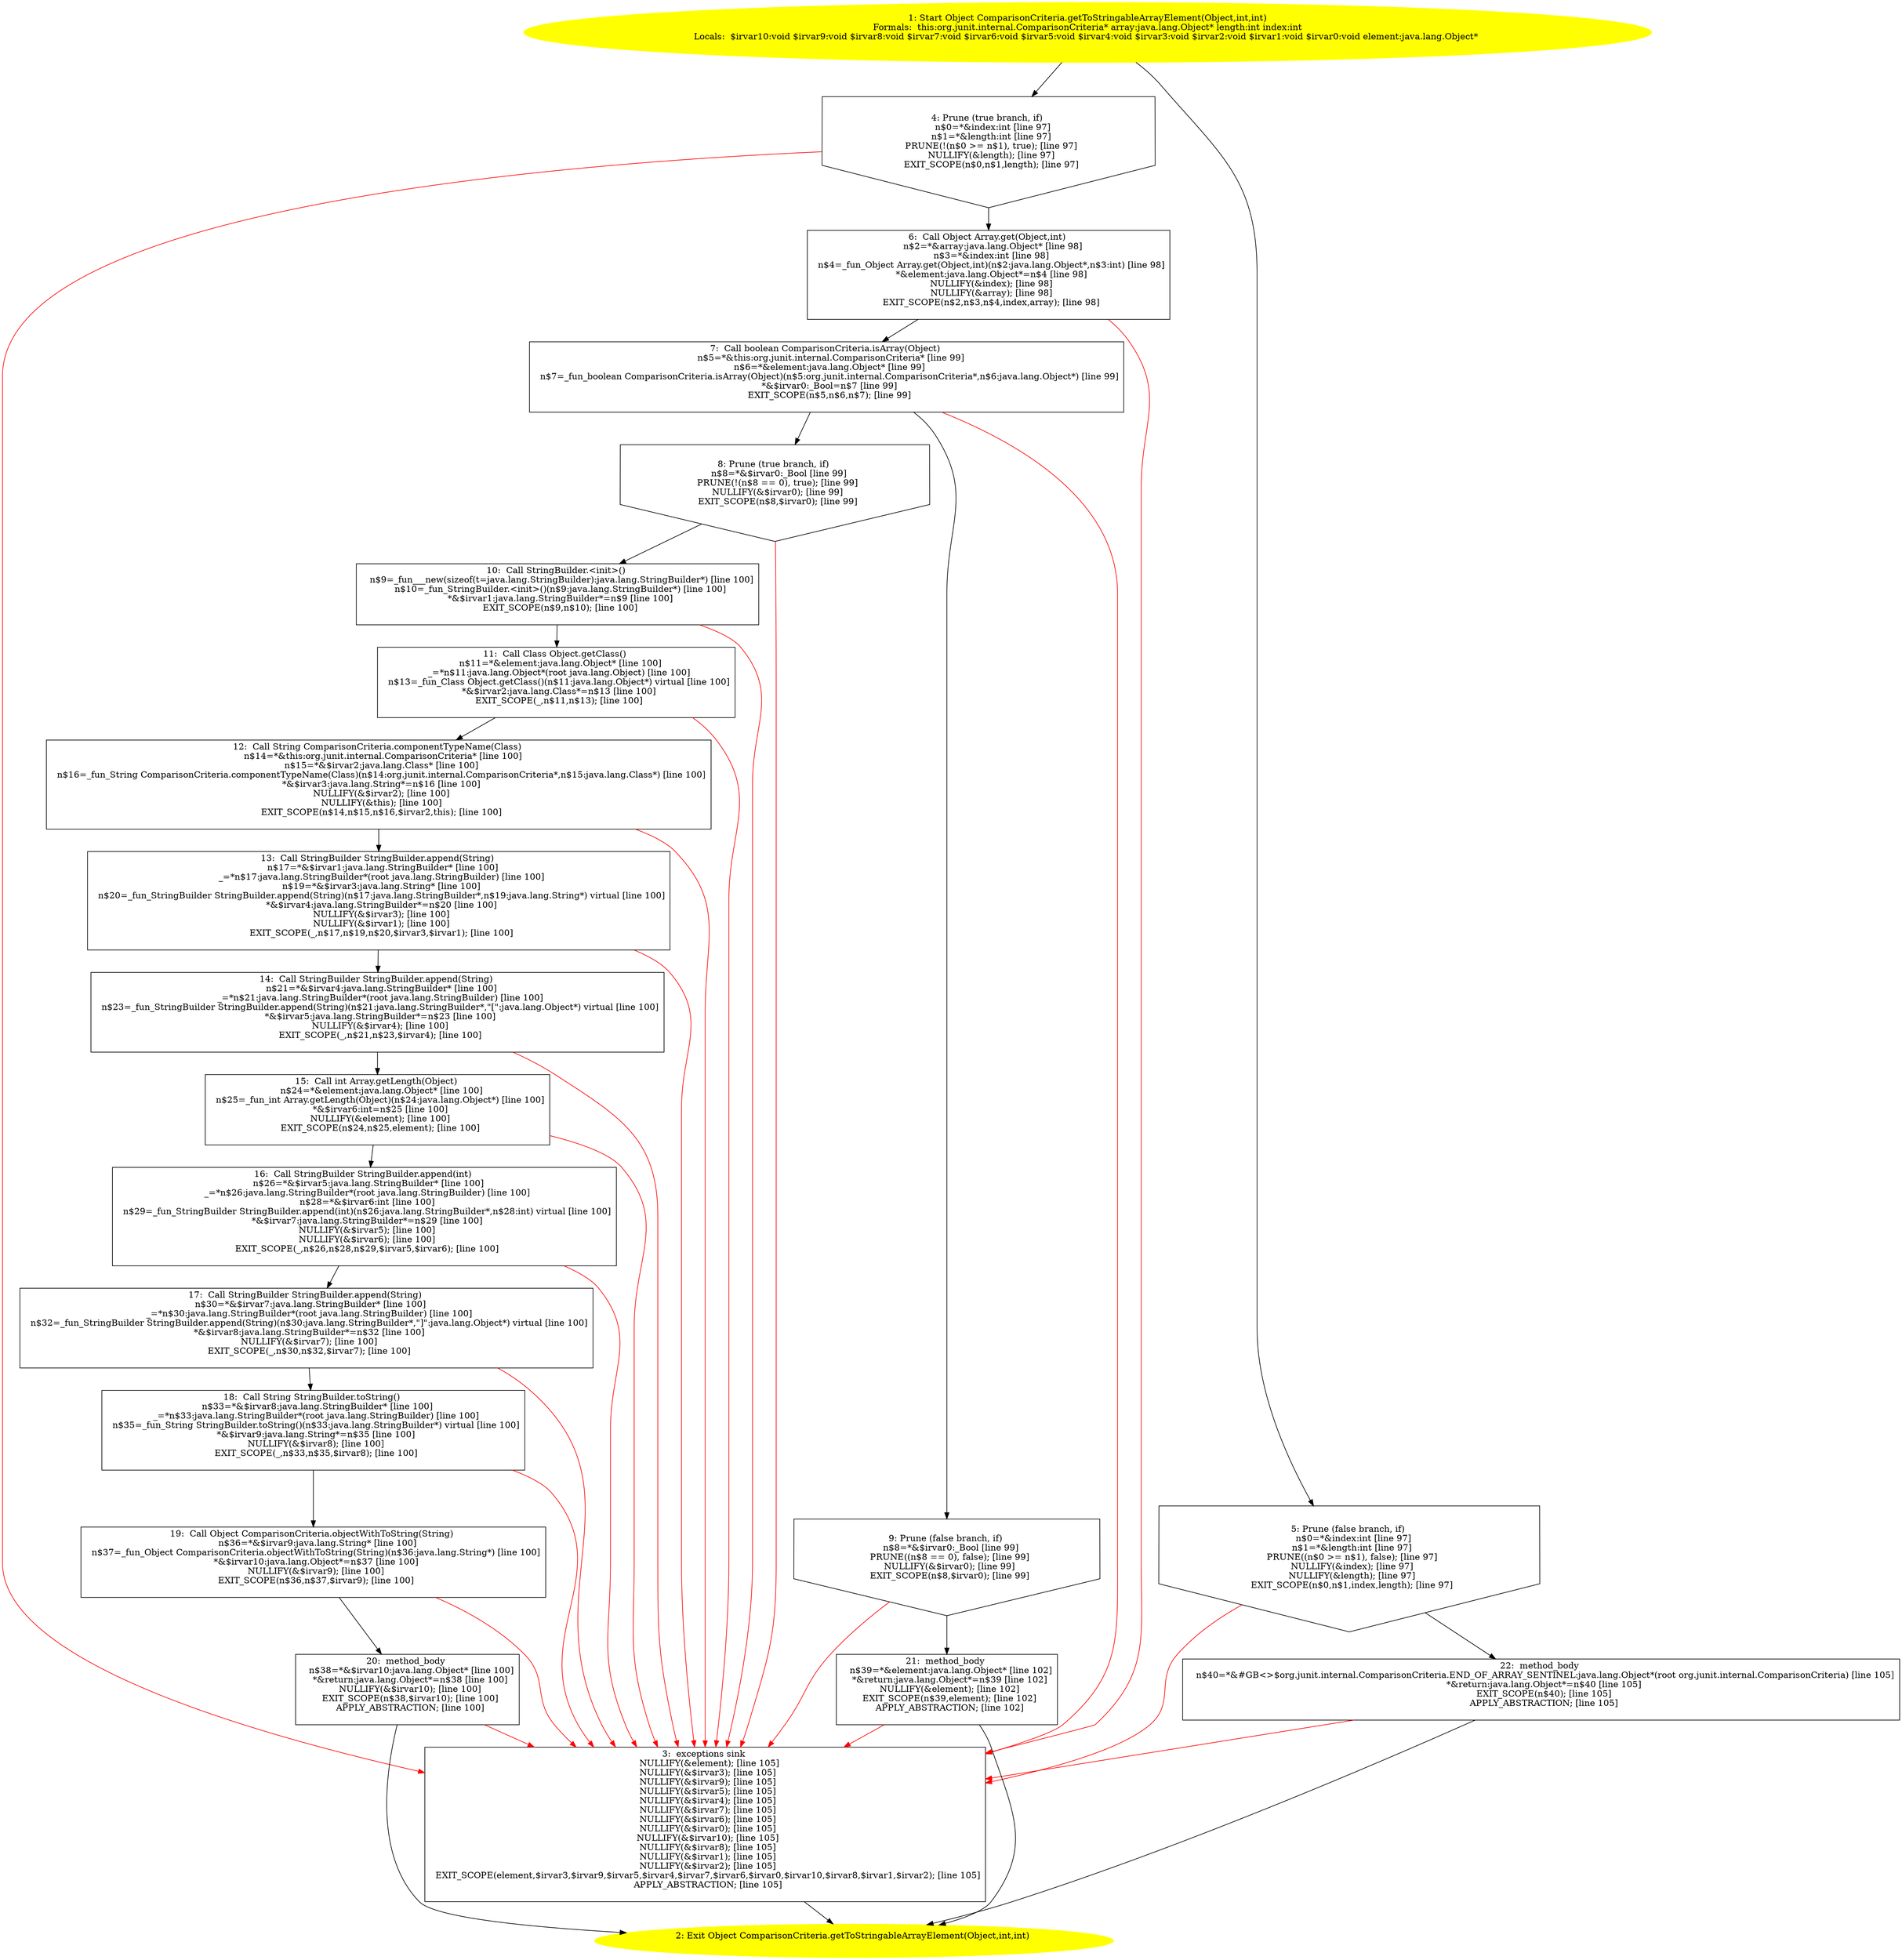 /* @generated */
digraph cfg {
"org.junit.internal.ComparisonCriteria.getToStringableArrayElement(java.lang.Object,int,int):java.lan.8edcb44b5bbb31a18e59b5386ae0b3ae_1" [label="1: Start Object ComparisonCriteria.getToStringableArrayElement(Object,int,int)\nFormals:  this:org.junit.internal.ComparisonCriteria* array:java.lang.Object* length:int index:int\nLocals:  $irvar10:void $irvar9:void $irvar8:void $irvar7:void $irvar6:void $irvar5:void $irvar4:void $irvar3:void $irvar2:void $irvar1:void $irvar0:void element:java.lang.Object* \n  " color=yellow style=filled]
	

	 "org.junit.internal.ComparisonCriteria.getToStringableArrayElement(java.lang.Object,int,int):java.lan.8edcb44b5bbb31a18e59b5386ae0b3ae_1" -> "org.junit.internal.ComparisonCriteria.getToStringableArrayElement(java.lang.Object,int,int):java.lan.8edcb44b5bbb31a18e59b5386ae0b3ae_4" ;
	 "org.junit.internal.ComparisonCriteria.getToStringableArrayElement(java.lang.Object,int,int):java.lan.8edcb44b5bbb31a18e59b5386ae0b3ae_1" -> "org.junit.internal.ComparisonCriteria.getToStringableArrayElement(java.lang.Object,int,int):java.lan.8edcb44b5bbb31a18e59b5386ae0b3ae_5" ;
"org.junit.internal.ComparisonCriteria.getToStringableArrayElement(java.lang.Object,int,int):java.lan.8edcb44b5bbb31a18e59b5386ae0b3ae_2" [label="2: Exit Object ComparisonCriteria.getToStringableArrayElement(Object,int,int) \n  " color=yellow style=filled]
	

"org.junit.internal.ComparisonCriteria.getToStringableArrayElement(java.lang.Object,int,int):java.lan.8edcb44b5bbb31a18e59b5386ae0b3ae_3" [label="3:  exceptions sink \n   NULLIFY(&element); [line 105]\n  NULLIFY(&$irvar3); [line 105]\n  NULLIFY(&$irvar9); [line 105]\n  NULLIFY(&$irvar5); [line 105]\n  NULLIFY(&$irvar4); [line 105]\n  NULLIFY(&$irvar7); [line 105]\n  NULLIFY(&$irvar6); [line 105]\n  NULLIFY(&$irvar0); [line 105]\n  NULLIFY(&$irvar10); [line 105]\n  NULLIFY(&$irvar8); [line 105]\n  NULLIFY(&$irvar1); [line 105]\n  NULLIFY(&$irvar2); [line 105]\n  EXIT_SCOPE(element,$irvar3,$irvar9,$irvar5,$irvar4,$irvar7,$irvar6,$irvar0,$irvar10,$irvar8,$irvar1,$irvar2); [line 105]\n  APPLY_ABSTRACTION; [line 105]\n " shape="box"]
	

	 "org.junit.internal.ComparisonCriteria.getToStringableArrayElement(java.lang.Object,int,int):java.lan.8edcb44b5bbb31a18e59b5386ae0b3ae_3" -> "org.junit.internal.ComparisonCriteria.getToStringableArrayElement(java.lang.Object,int,int):java.lan.8edcb44b5bbb31a18e59b5386ae0b3ae_2" ;
"org.junit.internal.ComparisonCriteria.getToStringableArrayElement(java.lang.Object,int,int):java.lan.8edcb44b5bbb31a18e59b5386ae0b3ae_4" [label="4: Prune (true branch, if) \n   n$0=*&index:int [line 97]\n  n$1=*&length:int [line 97]\n  PRUNE(!(n$0 >= n$1), true); [line 97]\n  NULLIFY(&length); [line 97]\n  EXIT_SCOPE(n$0,n$1,length); [line 97]\n " shape="invhouse"]
	

	 "org.junit.internal.ComparisonCriteria.getToStringableArrayElement(java.lang.Object,int,int):java.lan.8edcb44b5bbb31a18e59b5386ae0b3ae_4" -> "org.junit.internal.ComparisonCriteria.getToStringableArrayElement(java.lang.Object,int,int):java.lan.8edcb44b5bbb31a18e59b5386ae0b3ae_6" ;
	 "org.junit.internal.ComparisonCriteria.getToStringableArrayElement(java.lang.Object,int,int):java.lan.8edcb44b5bbb31a18e59b5386ae0b3ae_4" -> "org.junit.internal.ComparisonCriteria.getToStringableArrayElement(java.lang.Object,int,int):java.lan.8edcb44b5bbb31a18e59b5386ae0b3ae_3" [color="red" ];
"org.junit.internal.ComparisonCriteria.getToStringableArrayElement(java.lang.Object,int,int):java.lan.8edcb44b5bbb31a18e59b5386ae0b3ae_5" [label="5: Prune (false branch, if) \n   n$0=*&index:int [line 97]\n  n$1=*&length:int [line 97]\n  PRUNE((n$0 >= n$1), false); [line 97]\n  NULLIFY(&index); [line 97]\n  NULLIFY(&length); [line 97]\n  EXIT_SCOPE(n$0,n$1,index,length); [line 97]\n " shape="invhouse"]
	

	 "org.junit.internal.ComparisonCriteria.getToStringableArrayElement(java.lang.Object,int,int):java.lan.8edcb44b5bbb31a18e59b5386ae0b3ae_5" -> "org.junit.internal.ComparisonCriteria.getToStringableArrayElement(java.lang.Object,int,int):java.lan.8edcb44b5bbb31a18e59b5386ae0b3ae_22" ;
	 "org.junit.internal.ComparisonCriteria.getToStringableArrayElement(java.lang.Object,int,int):java.lan.8edcb44b5bbb31a18e59b5386ae0b3ae_5" -> "org.junit.internal.ComparisonCriteria.getToStringableArrayElement(java.lang.Object,int,int):java.lan.8edcb44b5bbb31a18e59b5386ae0b3ae_3" [color="red" ];
"org.junit.internal.ComparisonCriteria.getToStringableArrayElement(java.lang.Object,int,int):java.lan.8edcb44b5bbb31a18e59b5386ae0b3ae_6" [label="6:  Call Object Array.get(Object,int) \n   n$2=*&array:java.lang.Object* [line 98]\n  n$3=*&index:int [line 98]\n  n$4=_fun_Object Array.get(Object,int)(n$2:java.lang.Object*,n$3:int) [line 98]\n  *&element:java.lang.Object*=n$4 [line 98]\n  NULLIFY(&index); [line 98]\n  NULLIFY(&array); [line 98]\n  EXIT_SCOPE(n$2,n$3,n$4,index,array); [line 98]\n " shape="box"]
	

	 "org.junit.internal.ComparisonCriteria.getToStringableArrayElement(java.lang.Object,int,int):java.lan.8edcb44b5bbb31a18e59b5386ae0b3ae_6" -> "org.junit.internal.ComparisonCriteria.getToStringableArrayElement(java.lang.Object,int,int):java.lan.8edcb44b5bbb31a18e59b5386ae0b3ae_7" ;
	 "org.junit.internal.ComparisonCriteria.getToStringableArrayElement(java.lang.Object,int,int):java.lan.8edcb44b5bbb31a18e59b5386ae0b3ae_6" -> "org.junit.internal.ComparisonCriteria.getToStringableArrayElement(java.lang.Object,int,int):java.lan.8edcb44b5bbb31a18e59b5386ae0b3ae_3" [color="red" ];
"org.junit.internal.ComparisonCriteria.getToStringableArrayElement(java.lang.Object,int,int):java.lan.8edcb44b5bbb31a18e59b5386ae0b3ae_7" [label="7:  Call boolean ComparisonCriteria.isArray(Object) \n   n$5=*&this:org.junit.internal.ComparisonCriteria* [line 99]\n  n$6=*&element:java.lang.Object* [line 99]\n  n$7=_fun_boolean ComparisonCriteria.isArray(Object)(n$5:org.junit.internal.ComparisonCriteria*,n$6:java.lang.Object*) [line 99]\n  *&$irvar0:_Bool=n$7 [line 99]\n  EXIT_SCOPE(n$5,n$6,n$7); [line 99]\n " shape="box"]
	

	 "org.junit.internal.ComparisonCriteria.getToStringableArrayElement(java.lang.Object,int,int):java.lan.8edcb44b5bbb31a18e59b5386ae0b3ae_7" -> "org.junit.internal.ComparisonCriteria.getToStringableArrayElement(java.lang.Object,int,int):java.lan.8edcb44b5bbb31a18e59b5386ae0b3ae_8" ;
	 "org.junit.internal.ComparisonCriteria.getToStringableArrayElement(java.lang.Object,int,int):java.lan.8edcb44b5bbb31a18e59b5386ae0b3ae_7" -> "org.junit.internal.ComparisonCriteria.getToStringableArrayElement(java.lang.Object,int,int):java.lan.8edcb44b5bbb31a18e59b5386ae0b3ae_9" ;
	 "org.junit.internal.ComparisonCriteria.getToStringableArrayElement(java.lang.Object,int,int):java.lan.8edcb44b5bbb31a18e59b5386ae0b3ae_7" -> "org.junit.internal.ComparisonCriteria.getToStringableArrayElement(java.lang.Object,int,int):java.lan.8edcb44b5bbb31a18e59b5386ae0b3ae_3" [color="red" ];
"org.junit.internal.ComparisonCriteria.getToStringableArrayElement(java.lang.Object,int,int):java.lan.8edcb44b5bbb31a18e59b5386ae0b3ae_8" [label="8: Prune (true branch, if) \n   n$8=*&$irvar0:_Bool [line 99]\n  PRUNE(!(n$8 == 0), true); [line 99]\n  NULLIFY(&$irvar0); [line 99]\n  EXIT_SCOPE(n$8,$irvar0); [line 99]\n " shape="invhouse"]
	

	 "org.junit.internal.ComparisonCriteria.getToStringableArrayElement(java.lang.Object,int,int):java.lan.8edcb44b5bbb31a18e59b5386ae0b3ae_8" -> "org.junit.internal.ComparisonCriteria.getToStringableArrayElement(java.lang.Object,int,int):java.lan.8edcb44b5bbb31a18e59b5386ae0b3ae_10" ;
	 "org.junit.internal.ComparisonCriteria.getToStringableArrayElement(java.lang.Object,int,int):java.lan.8edcb44b5bbb31a18e59b5386ae0b3ae_8" -> "org.junit.internal.ComparisonCriteria.getToStringableArrayElement(java.lang.Object,int,int):java.lan.8edcb44b5bbb31a18e59b5386ae0b3ae_3" [color="red" ];
"org.junit.internal.ComparisonCriteria.getToStringableArrayElement(java.lang.Object,int,int):java.lan.8edcb44b5bbb31a18e59b5386ae0b3ae_9" [label="9: Prune (false branch, if) \n   n$8=*&$irvar0:_Bool [line 99]\n  PRUNE((n$8 == 0), false); [line 99]\n  NULLIFY(&$irvar0); [line 99]\n  EXIT_SCOPE(n$8,$irvar0); [line 99]\n " shape="invhouse"]
	

	 "org.junit.internal.ComparisonCriteria.getToStringableArrayElement(java.lang.Object,int,int):java.lan.8edcb44b5bbb31a18e59b5386ae0b3ae_9" -> "org.junit.internal.ComparisonCriteria.getToStringableArrayElement(java.lang.Object,int,int):java.lan.8edcb44b5bbb31a18e59b5386ae0b3ae_21" ;
	 "org.junit.internal.ComparisonCriteria.getToStringableArrayElement(java.lang.Object,int,int):java.lan.8edcb44b5bbb31a18e59b5386ae0b3ae_9" -> "org.junit.internal.ComparisonCriteria.getToStringableArrayElement(java.lang.Object,int,int):java.lan.8edcb44b5bbb31a18e59b5386ae0b3ae_3" [color="red" ];
"org.junit.internal.ComparisonCriteria.getToStringableArrayElement(java.lang.Object,int,int):java.lan.8edcb44b5bbb31a18e59b5386ae0b3ae_10" [label="10:  Call StringBuilder.<init>() \n   n$9=_fun___new(sizeof(t=java.lang.StringBuilder):java.lang.StringBuilder*) [line 100]\n  n$10=_fun_StringBuilder.<init>()(n$9:java.lang.StringBuilder*) [line 100]\n  *&$irvar1:java.lang.StringBuilder*=n$9 [line 100]\n  EXIT_SCOPE(n$9,n$10); [line 100]\n " shape="box"]
	

	 "org.junit.internal.ComparisonCriteria.getToStringableArrayElement(java.lang.Object,int,int):java.lan.8edcb44b5bbb31a18e59b5386ae0b3ae_10" -> "org.junit.internal.ComparisonCriteria.getToStringableArrayElement(java.lang.Object,int,int):java.lan.8edcb44b5bbb31a18e59b5386ae0b3ae_11" ;
	 "org.junit.internal.ComparisonCriteria.getToStringableArrayElement(java.lang.Object,int,int):java.lan.8edcb44b5bbb31a18e59b5386ae0b3ae_10" -> "org.junit.internal.ComparisonCriteria.getToStringableArrayElement(java.lang.Object,int,int):java.lan.8edcb44b5bbb31a18e59b5386ae0b3ae_3" [color="red" ];
"org.junit.internal.ComparisonCriteria.getToStringableArrayElement(java.lang.Object,int,int):java.lan.8edcb44b5bbb31a18e59b5386ae0b3ae_11" [label="11:  Call Class Object.getClass() \n   n$11=*&element:java.lang.Object* [line 100]\n  _=*n$11:java.lang.Object*(root java.lang.Object) [line 100]\n  n$13=_fun_Class Object.getClass()(n$11:java.lang.Object*) virtual [line 100]\n  *&$irvar2:java.lang.Class*=n$13 [line 100]\n  EXIT_SCOPE(_,n$11,n$13); [line 100]\n " shape="box"]
	

	 "org.junit.internal.ComparisonCriteria.getToStringableArrayElement(java.lang.Object,int,int):java.lan.8edcb44b5bbb31a18e59b5386ae0b3ae_11" -> "org.junit.internal.ComparisonCriteria.getToStringableArrayElement(java.lang.Object,int,int):java.lan.8edcb44b5bbb31a18e59b5386ae0b3ae_12" ;
	 "org.junit.internal.ComparisonCriteria.getToStringableArrayElement(java.lang.Object,int,int):java.lan.8edcb44b5bbb31a18e59b5386ae0b3ae_11" -> "org.junit.internal.ComparisonCriteria.getToStringableArrayElement(java.lang.Object,int,int):java.lan.8edcb44b5bbb31a18e59b5386ae0b3ae_3" [color="red" ];
"org.junit.internal.ComparisonCriteria.getToStringableArrayElement(java.lang.Object,int,int):java.lan.8edcb44b5bbb31a18e59b5386ae0b3ae_12" [label="12:  Call String ComparisonCriteria.componentTypeName(Class) \n   n$14=*&this:org.junit.internal.ComparisonCriteria* [line 100]\n  n$15=*&$irvar2:java.lang.Class* [line 100]\n  n$16=_fun_String ComparisonCriteria.componentTypeName(Class)(n$14:org.junit.internal.ComparisonCriteria*,n$15:java.lang.Class*) [line 100]\n  *&$irvar3:java.lang.String*=n$16 [line 100]\n  NULLIFY(&$irvar2); [line 100]\n  NULLIFY(&this); [line 100]\n  EXIT_SCOPE(n$14,n$15,n$16,$irvar2,this); [line 100]\n " shape="box"]
	

	 "org.junit.internal.ComparisonCriteria.getToStringableArrayElement(java.lang.Object,int,int):java.lan.8edcb44b5bbb31a18e59b5386ae0b3ae_12" -> "org.junit.internal.ComparisonCriteria.getToStringableArrayElement(java.lang.Object,int,int):java.lan.8edcb44b5bbb31a18e59b5386ae0b3ae_13" ;
	 "org.junit.internal.ComparisonCriteria.getToStringableArrayElement(java.lang.Object,int,int):java.lan.8edcb44b5bbb31a18e59b5386ae0b3ae_12" -> "org.junit.internal.ComparisonCriteria.getToStringableArrayElement(java.lang.Object,int,int):java.lan.8edcb44b5bbb31a18e59b5386ae0b3ae_3" [color="red" ];
"org.junit.internal.ComparisonCriteria.getToStringableArrayElement(java.lang.Object,int,int):java.lan.8edcb44b5bbb31a18e59b5386ae0b3ae_13" [label="13:  Call StringBuilder StringBuilder.append(String) \n   n$17=*&$irvar1:java.lang.StringBuilder* [line 100]\n  _=*n$17:java.lang.StringBuilder*(root java.lang.StringBuilder) [line 100]\n  n$19=*&$irvar3:java.lang.String* [line 100]\n  n$20=_fun_StringBuilder StringBuilder.append(String)(n$17:java.lang.StringBuilder*,n$19:java.lang.String*) virtual [line 100]\n  *&$irvar4:java.lang.StringBuilder*=n$20 [line 100]\n  NULLIFY(&$irvar3); [line 100]\n  NULLIFY(&$irvar1); [line 100]\n  EXIT_SCOPE(_,n$17,n$19,n$20,$irvar3,$irvar1); [line 100]\n " shape="box"]
	

	 "org.junit.internal.ComparisonCriteria.getToStringableArrayElement(java.lang.Object,int,int):java.lan.8edcb44b5bbb31a18e59b5386ae0b3ae_13" -> "org.junit.internal.ComparisonCriteria.getToStringableArrayElement(java.lang.Object,int,int):java.lan.8edcb44b5bbb31a18e59b5386ae0b3ae_14" ;
	 "org.junit.internal.ComparisonCriteria.getToStringableArrayElement(java.lang.Object,int,int):java.lan.8edcb44b5bbb31a18e59b5386ae0b3ae_13" -> "org.junit.internal.ComparisonCriteria.getToStringableArrayElement(java.lang.Object,int,int):java.lan.8edcb44b5bbb31a18e59b5386ae0b3ae_3" [color="red" ];
"org.junit.internal.ComparisonCriteria.getToStringableArrayElement(java.lang.Object,int,int):java.lan.8edcb44b5bbb31a18e59b5386ae0b3ae_14" [label="14:  Call StringBuilder StringBuilder.append(String) \n   n$21=*&$irvar4:java.lang.StringBuilder* [line 100]\n  _=*n$21:java.lang.StringBuilder*(root java.lang.StringBuilder) [line 100]\n  n$23=_fun_StringBuilder StringBuilder.append(String)(n$21:java.lang.StringBuilder*,\"[\":java.lang.Object*) virtual [line 100]\n  *&$irvar5:java.lang.StringBuilder*=n$23 [line 100]\n  NULLIFY(&$irvar4); [line 100]\n  EXIT_SCOPE(_,n$21,n$23,$irvar4); [line 100]\n " shape="box"]
	

	 "org.junit.internal.ComparisonCriteria.getToStringableArrayElement(java.lang.Object,int,int):java.lan.8edcb44b5bbb31a18e59b5386ae0b3ae_14" -> "org.junit.internal.ComparisonCriteria.getToStringableArrayElement(java.lang.Object,int,int):java.lan.8edcb44b5bbb31a18e59b5386ae0b3ae_15" ;
	 "org.junit.internal.ComparisonCriteria.getToStringableArrayElement(java.lang.Object,int,int):java.lan.8edcb44b5bbb31a18e59b5386ae0b3ae_14" -> "org.junit.internal.ComparisonCriteria.getToStringableArrayElement(java.lang.Object,int,int):java.lan.8edcb44b5bbb31a18e59b5386ae0b3ae_3" [color="red" ];
"org.junit.internal.ComparisonCriteria.getToStringableArrayElement(java.lang.Object,int,int):java.lan.8edcb44b5bbb31a18e59b5386ae0b3ae_15" [label="15:  Call int Array.getLength(Object) \n   n$24=*&element:java.lang.Object* [line 100]\n  n$25=_fun_int Array.getLength(Object)(n$24:java.lang.Object*) [line 100]\n  *&$irvar6:int=n$25 [line 100]\n  NULLIFY(&element); [line 100]\n  EXIT_SCOPE(n$24,n$25,element); [line 100]\n " shape="box"]
	

	 "org.junit.internal.ComparisonCriteria.getToStringableArrayElement(java.lang.Object,int,int):java.lan.8edcb44b5bbb31a18e59b5386ae0b3ae_15" -> "org.junit.internal.ComparisonCriteria.getToStringableArrayElement(java.lang.Object,int,int):java.lan.8edcb44b5bbb31a18e59b5386ae0b3ae_16" ;
	 "org.junit.internal.ComparisonCriteria.getToStringableArrayElement(java.lang.Object,int,int):java.lan.8edcb44b5bbb31a18e59b5386ae0b3ae_15" -> "org.junit.internal.ComparisonCriteria.getToStringableArrayElement(java.lang.Object,int,int):java.lan.8edcb44b5bbb31a18e59b5386ae0b3ae_3" [color="red" ];
"org.junit.internal.ComparisonCriteria.getToStringableArrayElement(java.lang.Object,int,int):java.lan.8edcb44b5bbb31a18e59b5386ae0b3ae_16" [label="16:  Call StringBuilder StringBuilder.append(int) \n   n$26=*&$irvar5:java.lang.StringBuilder* [line 100]\n  _=*n$26:java.lang.StringBuilder*(root java.lang.StringBuilder) [line 100]\n  n$28=*&$irvar6:int [line 100]\n  n$29=_fun_StringBuilder StringBuilder.append(int)(n$26:java.lang.StringBuilder*,n$28:int) virtual [line 100]\n  *&$irvar7:java.lang.StringBuilder*=n$29 [line 100]\n  NULLIFY(&$irvar5); [line 100]\n  NULLIFY(&$irvar6); [line 100]\n  EXIT_SCOPE(_,n$26,n$28,n$29,$irvar5,$irvar6); [line 100]\n " shape="box"]
	

	 "org.junit.internal.ComparisonCriteria.getToStringableArrayElement(java.lang.Object,int,int):java.lan.8edcb44b5bbb31a18e59b5386ae0b3ae_16" -> "org.junit.internal.ComparisonCriteria.getToStringableArrayElement(java.lang.Object,int,int):java.lan.8edcb44b5bbb31a18e59b5386ae0b3ae_17" ;
	 "org.junit.internal.ComparisonCriteria.getToStringableArrayElement(java.lang.Object,int,int):java.lan.8edcb44b5bbb31a18e59b5386ae0b3ae_16" -> "org.junit.internal.ComparisonCriteria.getToStringableArrayElement(java.lang.Object,int,int):java.lan.8edcb44b5bbb31a18e59b5386ae0b3ae_3" [color="red" ];
"org.junit.internal.ComparisonCriteria.getToStringableArrayElement(java.lang.Object,int,int):java.lan.8edcb44b5bbb31a18e59b5386ae0b3ae_17" [label="17:  Call StringBuilder StringBuilder.append(String) \n   n$30=*&$irvar7:java.lang.StringBuilder* [line 100]\n  _=*n$30:java.lang.StringBuilder*(root java.lang.StringBuilder) [line 100]\n  n$32=_fun_StringBuilder StringBuilder.append(String)(n$30:java.lang.StringBuilder*,\"]\":java.lang.Object*) virtual [line 100]\n  *&$irvar8:java.lang.StringBuilder*=n$32 [line 100]\n  NULLIFY(&$irvar7); [line 100]\n  EXIT_SCOPE(_,n$30,n$32,$irvar7); [line 100]\n " shape="box"]
	

	 "org.junit.internal.ComparisonCriteria.getToStringableArrayElement(java.lang.Object,int,int):java.lan.8edcb44b5bbb31a18e59b5386ae0b3ae_17" -> "org.junit.internal.ComparisonCriteria.getToStringableArrayElement(java.lang.Object,int,int):java.lan.8edcb44b5bbb31a18e59b5386ae0b3ae_18" ;
	 "org.junit.internal.ComparisonCriteria.getToStringableArrayElement(java.lang.Object,int,int):java.lan.8edcb44b5bbb31a18e59b5386ae0b3ae_17" -> "org.junit.internal.ComparisonCriteria.getToStringableArrayElement(java.lang.Object,int,int):java.lan.8edcb44b5bbb31a18e59b5386ae0b3ae_3" [color="red" ];
"org.junit.internal.ComparisonCriteria.getToStringableArrayElement(java.lang.Object,int,int):java.lan.8edcb44b5bbb31a18e59b5386ae0b3ae_18" [label="18:  Call String StringBuilder.toString() \n   n$33=*&$irvar8:java.lang.StringBuilder* [line 100]\n  _=*n$33:java.lang.StringBuilder*(root java.lang.StringBuilder) [line 100]\n  n$35=_fun_String StringBuilder.toString()(n$33:java.lang.StringBuilder*) virtual [line 100]\n  *&$irvar9:java.lang.String*=n$35 [line 100]\n  NULLIFY(&$irvar8); [line 100]\n  EXIT_SCOPE(_,n$33,n$35,$irvar8); [line 100]\n " shape="box"]
	

	 "org.junit.internal.ComparisonCriteria.getToStringableArrayElement(java.lang.Object,int,int):java.lan.8edcb44b5bbb31a18e59b5386ae0b3ae_18" -> "org.junit.internal.ComparisonCriteria.getToStringableArrayElement(java.lang.Object,int,int):java.lan.8edcb44b5bbb31a18e59b5386ae0b3ae_19" ;
	 "org.junit.internal.ComparisonCriteria.getToStringableArrayElement(java.lang.Object,int,int):java.lan.8edcb44b5bbb31a18e59b5386ae0b3ae_18" -> "org.junit.internal.ComparisonCriteria.getToStringableArrayElement(java.lang.Object,int,int):java.lan.8edcb44b5bbb31a18e59b5386ae0b3ae_3" [color="red" ];
"org.junit.internal.ComparisonCriteria.getToStringableArrayElement(java.lang.Object,int,int):java.lan.8edcb44b5bbb31a18e59b5386ae0b3ae_19" [label="19:  Call Object ComparisonCriteria.objectWithToString(String) \n   n$36=*&$irvar9:java.lang.String* [line 100]\n  n$37=_fun_Object ComparisonCriteria.objectWithToString(String)(n$36:java.lang.String*) [line 100]\n  *&$irvar10:java.lang.Object*=n$37 [line 100]\n  NULLIFY(&$irvar9); [line 100]\n  EXIT_SCOPE(n$36,n$37,$irvar9); [line 100]\n " shape="box"]
	

	 "org.junit.internal.ComparisonCriteria.getToStringableArrayElement(java.lang.Object,int,int):java.lan.8edcb44b5bbb31a18e59b5386ae0b3ae_19" -> "org.junit.internal.ComparisonCriteria.getToStringableArrayElement(java.lang.Object,int,int):java.lan.8edcb44b5bbb31a18e59b5386ae0b3ae_20" ;
	 "org.junit.internal.ComparisonCriteria.getToStringableArrayElement(java.lang.Object,int,int):java.lan.8edcb44b5bbb31a18e59b5386ae0b3ae_19" -> "org.junit.internal.ComparisonCriteria.getToStringableArrayElement(java.lang.Object,int,int):java.lan.8edcb44b5bbb31a18e59b5386ae0b3ae_3" [color="red" ];
"org.junit.internal.ComparisonCriteria.getToStringableArrayElement(java.lang.Object,int,int):java.lan.8edcb44b5bbb31a18e59b5386ae0b3ae_20" [label="20:  method_body \n   n$38=*&$irvar10:java.lang.Object* [line 100]\n  *&return:java.lang.Object*=n$38 [line 100]\n  NULLIFY(&$irvar10); [line 100]\n  EXIT_SCOPE(n$38,$irvar10); [line 100]\n  APPLY_ABSTRACTION; [line 100]\n " shape="box"]
	

	 "org.junit.internal.ComparisonCriteria.getToStringableArrayElement(java.lang.Object,int,int):java.lan.8edcb44b5bbb31a18e59b5386ae0b3ae_20" -> "org.junit.internal.ComparisonCriteria.getToStringableArrayElement(java.lang.Object,int,int):java.lan.8edcb44b5bbb31a18e59b5386ae0b3ae_2" ;
	 "org.junit.internal.ComparisonCriteria.getToStringableArrayElement(java.lang.Object,int,int):java.lan.8edcb44b5bbb31a18e59b5386ae0b3ae_20" -> "org.junit.internal.ComparisonCriteria.getToStringableArrayElement(java.lang.Object,int,int):java.lan.8edcb44b5bbb31a18e59b5386ae0b3ae_3" [color="red" ];
"org.junit.internal.ComparisonCriteria.getToStringableArrayElement(java.lang.Object,int,int):java.lan.8edcb44b5bbb31a18e59b5386ae0b3ae_21" [label="21:  method_body \n   n$39=*&element:java.lang.Object* [line 102]\n  *&return:java.lang.Object*=n$39 [line 102]\n  NULLIFY(&element); [line 102]\n  EXIT_SCOPE(n$39,element); [line 102]\n  APPLY_ABSTRACTION; [line 102]\n " shape="box"]
	

	 "org.junit.internal.ComparisonCriteria.getToStringableArrayElement(java.lang.Object,int,int):java.lan.8edcb44b5bbb31a18e59b5386ae0b3ae_21" -> "org.junit.internal.ComparisonCriteria.getToStringableArrayElement(java.lang.Object,int,int):java.lan.8edcb44b5bbb31a18e59b5386ae0b3ae_2" ;
	 "org.junit.internal.ComparisonCriteria.getToStringableArrayElement(java.lang.Object,int,int):java.lan.8edcb44b5bbb31a18e59b5386ae0b3ae_21" -> "org.junit.internal.ComparisonCriteria.getToStringableArrayElement(java.lang.Object,int,int):java.lan.8edcb44b5bbb31a18e59b5386ae0b3ae_3" [color="red" ];
"org.junit.internal.ComparisonCriteria.getToStringableArrayElement(java.lang.Object,int,int):java.lan.8edcb44b5bbb31a18e59b5386ae0b3ae_22" [label="22:  method_body \n   n$40=*&#GB<>$org.junit.internal.ComparisonCriteria.END_OF_ARRAY_SENTINEL:java.lang.Object*(root org.junit.internal.ComparisonCriteria) [line 105]\n  *&return:java.lang.Object*=n$40 [line 105]\n  EXIT_SCOPE(n$40); [line 105]\n  APPLY_ABSTRACTION; [line 105]\n " shape="box"]
	

	 "org.junit.internal.ComparisonCriteria.getToStringableArrayElement(java.lang.Object,int,int):java.lan.8edcb44b5bbb31a18e59b5386ae0b3ae_22" -> "org.junit.internal.ComparisonCriteria.getToStringableArrayElement(java.lang.Object,int,int):java.lan.8edcb44b5bbb31a18e59b5386ae0b3ae_2" ;
	 "org.junit.internal.ComparisonCriteria.getToStringableArrayElement(java.lang.Object,int,int):java.lan.8edcb44b5bbb31a18e59b5386ae0b3ae_22" -> "org.junit.internal.ComparisonCriteria.getToStringableArrayElement(java.lang.Object,int,int):java.lan.8edcb44b5bbb31a18e59b5386ae0b3ae_3" [color="red" ];
}
